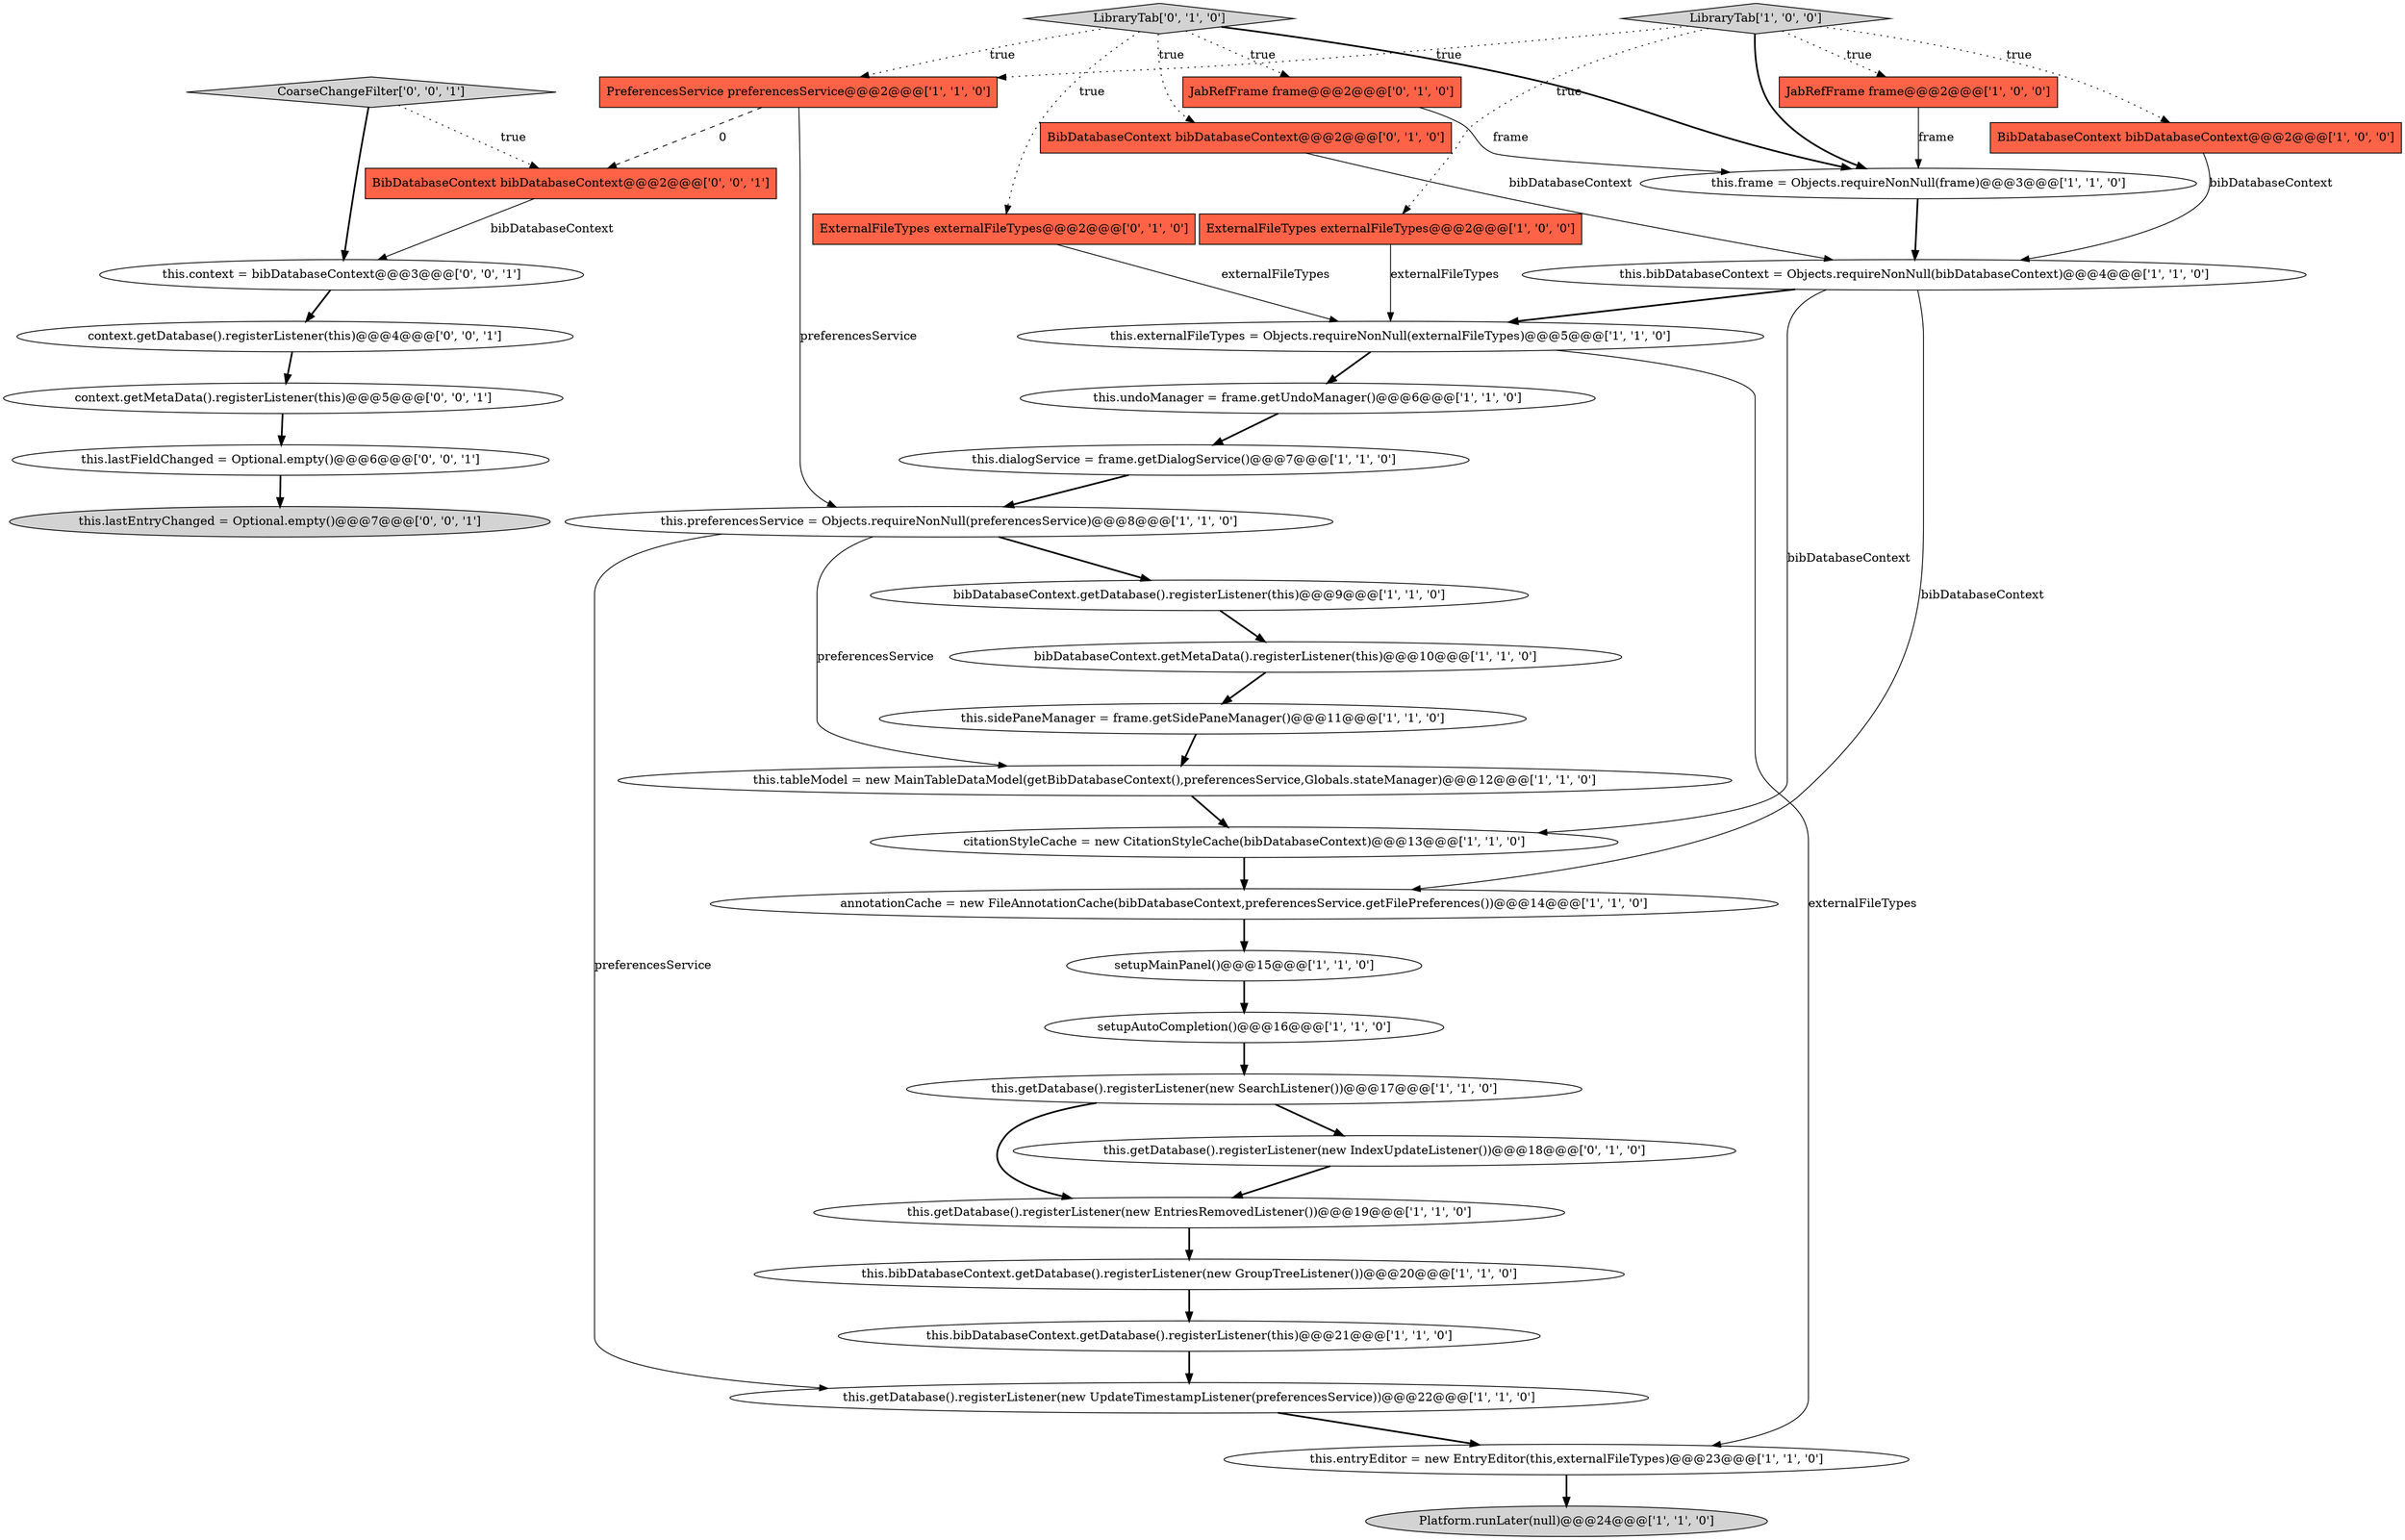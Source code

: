 digraph {
21 [style = filled, label = "bibDatabaseContext.getDatabase().registerListener(this)@@@9@@@['1', '1', '0']", fillcolor = white, shape = ellipse image = "AAA0AAABBB1BBB"];
35 [style = filled, label = "CoarseChangeFilter['0', '0', '1']", fillcolor = lightgray, shape = diamond image = "AAA0AAABBB3BBB"];
36 [style = filled, label = "this.context = bibDatabaseContext@@@3@@@['0', '0', '1']", fillcolor = white, shape = ellipse image = "AAA0AAABBB3BBB"];
32 [style = filled, label = "context.getMetaData().registerListener(this)@@@5@@@['0', '0', '1']", fillcolor = white, shape = ellipse image = "AAA0AAABBB3BBB"];
34 [style = filled, label = "this.lastEntryChanged = Optional.empty()@@@7@@@['0', '0', '1']", fillcolor = lightgray, shape = ellipse image = "AAA0AAABBB3BBB"];
5 [style = filled, label = "this.dialogService = frame.getDialogService()@@@7@@@['1', '1', '0']", fillcolor = white, shape = ellipse image = "AAA0AAABBB1BBB"];
27 [style = filled, label = "this.getDatabase().registerListener(new IndexUpdateListener())@@@18@@@['0', '1', '0']", fillcolor = white, shape = ellipse image = "AAA1AAABBB2BBB"];
6 [style = filled, label = "this.getDatabase().registerListener(new UpdateTimestampListener(preferencesService))@@@22@@@['1', '1', '0']", fillcolor = white, shape = ellipse image = "AAA0AAABBB1BBB"];
22 [style = filled, label = "this.bibDatabaseContext.getDatabase().registerListener(this)@@@21@@@['1', '1', '0']", fillcolor = white, shape = ellipse image = "AAA0AAABBB1BBB"];
11 [style = filled, label = "this.getDatabase().registerListener(new SearchListener())@@@17@@@['1', '1', '0']", fillcolor = white, shape = ellipse image = "AAA0AAABBB1BBB"];
7 [style = filled, label = "JabRefFrame frame@@@2@@@['1', '0', '0']", fillcolor = tomato, shape = box image = "AAA0AAABBB1BBB"];
1 [style = filled, label = "setupAutoCompletion()@@@16@@@['1', '1', '0']", fillcolor = white, shape = ellipse image = "AAA0AAABBB1BBB"];
3 [style = filled, label = "this.bibDatabaseContext.getDatabase().registerListener(new GroupTreeListener())@@@20@@@['1', '1', '0']", fillcolor = white, shape = ellipse image = "AAA0AAABBB1BBB"];
28 [style = filled, label = "BibDatabaseContext bibDatabaseContext@@@2@@@['0', '1', '0']", fillcolor = tomato, shape = box image = "AAA0AAABBB2BBB"];
19 [style = filled, label = "annotationCache = new FileAnnotationCache(bibDatabaseContext,preferencesService.getFilePreferences())@@@14@@@['1', '1', '0']", fillcolor = white, shape = ellipse image = "AAA0AAABBB1BBB"];
15 [style = filled, label = "PreferencesService preferencesService@@@2@@@['1', '1', '0']", fillcolor = tomato, shape = box image = "AAA0AAABBB1BBB"];
33 [style = filled, label = "BibDatabaseContext bibDatabaseContext@@@2@@@['0', '0', '1']", fillcolor = tomato, shape = box image = "AAA0AAABBB3BBB"];
20 [style = filled, label = "citationStyleCache = new CitationStyleCache(bibDatabaseContext)@@@13@@@['1', '1', '0']", fillcolor = white, shape = ellipse image = "AAA0AAABBB1BBB"];
0 [style = filled, label = "bibDatabaseContext.getMetaData().registerListener(this)@@@10@@@['1', '1', '0']", fillcolor = white, shape = ellipse image = "AAA0AAABBB1BBB"];
10 [style = filled, label = "Platform.runLater(null)@@@24@@@['1', '1', '0']", fillcolor = lightgray, shape = ellipse image = "AAA0AAABBB1BBB"];
31 [style = filled, label = "this.lastFieldChanged = Optional.empty()@@@6@@@['0', '0', '1']", fillcolor = white, shape = ellipse image = "AAA0AAABBB3BBB"];
25 [style = filled, label = "this.entryEditor = new EntryEditor(this,externalFileTypes)@@@23@@@['1', '1', '0']", fillcolor = white, shape = ellipse image = "AAA0AAABBB1BBB"];
17 [style = filled, label = "this.sidePaneManager = frame.getSidePaneManager()@@@11@@@['1', '1', '0']", fillcolor = white, shape = ellipse image = "AAA0AAABBB1BBB"];
26 [style = filled, label = "ExternalFileTypes externalFileTypes@@@2@@@['0', '1', '0']", fillcolor = tomato, shape = box image = "AAA0AAABBB2BBB"];
8 [style = filled, label = "ExternalFileTypes externalFileTypes@@@2@@@['1', '0', '0']", fillcolor = tomato, shape = box image = "AAA0AAABBB1BBB"];
4 [style = filled, label = "LibraryTab['1', '0', '0']", fillcolor = lightgray, shape = diamond image = "AAA0AAABBB1BBB"];
18 [style = filled, label = "this.bibDatabaseContext = Objects.requireNonNull(bibDatabaseContext)@@@4@@@['1', '1', '0']", fillcolor = white, shape = ellipse image = "AAA0AAABBB1BBB"];
16 [style = filled, label = "this.undoManager = frame.getUndoManager()@@@6@@@['1', '1', '0']", fillcolor = white, shape = ellipse image = "AAA0AAABBB1BBB"];
13 [style = filled, label = "BibDatabaseContext bibDatabaseContext@@@2@@@['1', '0', '0']", fillcolor = tomato, shape = box image = "AAA0AAABBB1BBB"];
24 [style = filled, label = "setupMainPanel()@@@15@@@['1', '1', '0']", fillcolor = white, shape = ellipse image = "AAA0AAABBB1BBB"];
37 [style = filled, label = "context.getDatabase().registerListener(this)@@@4@@@['0', '0', '1']", fillcolor = white, shape = ellipse image = "AAA0AAABBB3BBB"];
29 [style = filled, label = "JabRefFrame frame@@@2@@@['0', '1', '0']", fillcolor = tomato, shape = box image = "AAA0AAABBB2BBB"];
2 [style = filled, label = "this.getDatabase().registerListener(new EntriesRemovedListener())@@@19@@@['1', '1', '0']", fillcolor = white, shape = ellipse image = "AAA0AAABBB1BBB"];
30 [style = filled, label = "LibraryTab['0', '1', '0']", fillcolor = lightgray, shape = diamond image = "AAA0AAABBB2BBB"];
23 [style = filled, label = "this.preferencesService = Objects.requireNonNull(preferencesService)@@@8@@@['1', '1', '0']", fillcolor = white, shape = ellipse image = "AAA0AAABBB1BBB"];
12 [style = filled, label = "this.externalFileTypes = Objects.requireNonNull(externalFileTypes)@@@5@@@['1', '1', '0']", fillcolor = white, shape = ellipse image = "AAA0AAABBB1BBB"];
14 [style = filled, label = "this.frame = Objects.requireNonNull(frame)@@@3@@@['1', '1', '0']", fillcolor = white, shape = ellipse image = "AAA0AAABBB1BBB"];
9 [style = filled, label = "this.tableModel = new MainTableDataModel(getBibDatabaseContext(),preferencesService,Globals.stateManager)@@@12@@@['1', '1', '0']", fillcolor = white, shape = ellipse image = "AAA0AAABBB1BBB"];
8->12 [style = solid, label="externalFileTypes"];
18->20 [style = solid, label="bibDatabaseContext"];
30->28 [style = dotted, label="true"];
12->25 [style = solid, label="externalFileTypes"];
36->37 [style = bold, label=""];
14->18 [style = bold, label=""];
22->6 [style = bold, label=""];
35->33 [style = dotted, label="true"];
25->10 [style = bold, label=""];
7->14 [style = solid, label="frame"];
9->20 [style = bold, label=""];
4->7 [style = dotted, label="true"];
23->9 [style = solid, label="preferencesService"];
23->6 [style = solid, label="preferencesService"];
29->14 [style = solid, label="frame"];
30->29 [style = dotted, label="true"];
19->24 [style = bold, label=""];
37->32 [style = bold, label=""];
18->19 [style = solid, label="bibDatabaseContext"];
13->18 [style = solid, label="bibDatabaseContext"];
26->12 [style = solid, label="externalFileTypes"];
11->2 [style = bold, label=""];
20->19 [style = bold, label=""];
12->16 [style = bold, label=""];
24->1 [style = bold, label=""];
23->21 [style = bold, label=""];
1->11 [style = bold, label=""];
2->3 [style = bold, label=""];
11->27 [style = bold, label=""];
4->8 [style = dotted, label="true"];
15->23 [style = solid, label="preferencesService"];
4->15 [style = dotted, label="true"];
5->23 [style = bold, label=""];
32->31 [style = bold, label=""];
30->15 [style = dotted, label="true"];
17->9 [style = bold, label=""];
30->26 [style = dotted, label="true"];
35->36 [style = bold, label=""];
6->25 [style = bold, label=""];
0->17 [style = bold, label=""];
4->14 [style = bold, label=""];
16->5 [style = bold, label=""];
33->36 [style = solid, label="bibDatabaseContext"];
28->18 [style = solid, label="bibDatabaseContext"];
3->22 [style = bold, label=""];
18->12 [style = bold, label=""];
4->13 [style = dotted, label="true"];
30->14 [style = bold, label=""];
21->0 [style = bold, label=""];
31->34 [style = bold, label=""];
27->2 [style = bold, label=""];
15->33 [style = dashed, label="0"];
}
